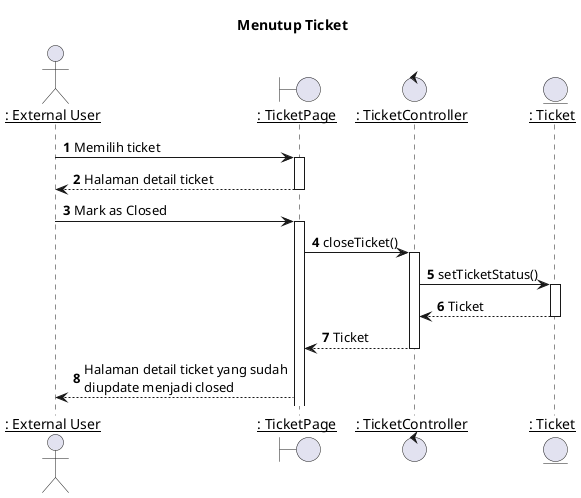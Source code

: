 @startuml Menutup Ticket

title "Menutup Ticket"

actor EU as "__: External User__"
boundary TicketPage as "__: TicketPage__"
control TicketController as "__: TicketController__"
entity Ticket as "__: Ticket__"

autonumber 1
'list
EU -> TicketPage: Memilih ticket
activate TicketPage

TicketPage --> EU: Halaman detail ticket
deactivate TicketPage

'Menutup ticket
EU -> TicketPage: Mark as Closed
activate TicketPage

TicketPage -> TicketController: closeTicket()
activate TicketController

TicketController -> Ticket: setTicketStatus()
activate Ticket

Ticket --> TicketController : Ticket
deactivate Ticket

TicketController --> TicketPage : Ticket
deactivate TicketController

TicketPage --> EU : Halaman detail ticket yang sudah\ndiupdate menjadi closed


@enduml
